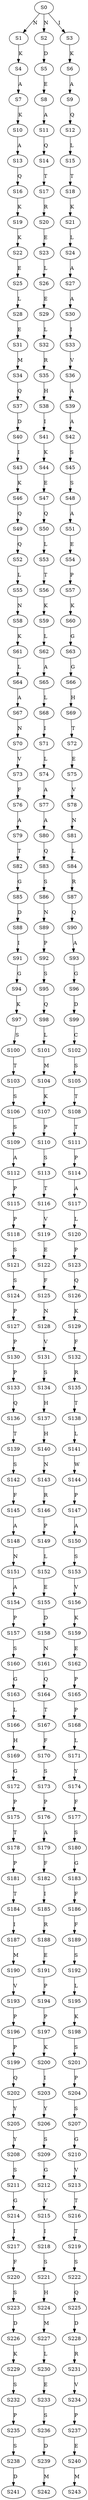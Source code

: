 strict digraph  {
	S0 -> S1 [ label = N ];
	S0 -> S2 [ label = N ];
	S0 -> S3 [ label = I ];
	S1 -> S4 [ label = K ];
	S2 -> S5 [ label = D ];
	S3 -> S6 [ label = K ];
	S4 -> S7 [ label = A ];
	S5 -> S8 [ label = E ];
	S6 -> S9 [ label = A ];
	S7 -> S10 [ label = K ];
	S8 -> S11 [ label = A ];
	S9 -> S12 [ label = Q ];
	S10 -> S13 [ label = A ];
	S11 -> S14 [ label = Q ];
	S12 -> S15 [ label = L ];
	S13 -> S16 [ label = Q ];
	S14 -> S17 [ label = T ];
	S15 -> S18 [ label = T ];
	S16 -> S19 [ label = K ];
	S17 -> S20 [ label = R ];
	S18 -> S21 [ label = K ];
	S19 -> S22 [ label = K ];
	S20 -> S23 [ label = E ];
	S21 -> S24 [ label = L ];
	S22 -> S25 [ label = E ];
	S23 -> S26 [ label = L ];
	S24 -> S27 [ label = A ];
	S25 -> S28 [ label = L ];
	S26 -> S29 [ label = E ];
	S27 -> S30 [ label = A ];
	S28 -> S31 [ label = E ];
	S29 -> S32 [ label = L ];
	S30 -> S33 [ label = I ];
	S31 -> S34 [ label = M ];
	S32 -> S35 [ label = R ];
	S33 -> S36 [ label = V ];
	S34 -> S37 [ label = Q ];
	S35 -> S38 [ label = H ];
	S36 -> S39 [ label = A ];
	S37 -> S40 [ label = D ];
	S38 -> S41 [ label = I ];
	S39 -> S42 [ label = A ];
	S40 -> S43 [ label = I ];
	S41 -> S44 [ label = K ];
	S42 -> S45 [ label = S ];
	S43 -> S46 [ label = K ];
	S44 -> S47 [ label = E ];
	S45 -> S48 [ label = S ];
	S46 -> S49 [ label = Q ];
	S47 -> S50 [ label = Q ];
	S48 -> S51 [ label = A ];
	S49 -> S52 [ label = Q ];
	S50 -> S53 [ label = L ];
	S51 -> S54 [ label = E ];
	S52 -> S55 [ label = L ];
	S53 -> S56 [ label = T ];
	S54 -> S57 [ label = P ];
	S55 -> S58 [ label = N ];
	S56 -> S59 [ label = K ];
	S57 -> S60 [ label = K ];
	S58 -> S61 [ label = K ];
	S59 -> S62 [ label = L ];
	S60 -> S63 [ label = G ];
	S61 -> S64 [ label = L ];
	S62 -> S65 [ label = A ];
	S63 -> S66 [ label = G ];
	S64 -> S67 [ label = A ];
	S65 -> S68 [ label = L ];
	S66 -> S69 [ label = H ];
	S67 -> S70 [ label = N ];
	S68 -> S71 [ label = I ];
	S69 -> S72 [ label = T ];
	S70 -> S73 [ label = V ];
	S71 -> S74 [ label = L ];
	S72 -> S75 [ label = E ];
	S73 -> S76 [ label = F ];
	S74 -> S77 [ label = A ];
	S75 -> S78 [ label = V ];
	S76 -> S79 [ label = A ];
	S77 -> S80 [ label = A ];
	S78 -> S81 [ label = N ];
	S79 -> S82 [ label = T ];
	S80 -> S83 [ label = Q ];
	S81 -> S84 [ label = L ];
	S82 -> S85 [ label = G ];
	S83 -> S86 [ label = S ];
	S84 -> S87 [ label = R ];
	S85 -> S88 [ label = D ];
	S86 -> S89 [ label = N ];
	S87 -> S90 [ label = Q ];
	S88 -> S91 [ label = I ];
	S89 -> S92 [ label = P ];
	S90 -> S93 [ label = A ];
	S91 -> S94 [ label = G ];
	S92 -> S95 [ label = S ];
	S93 -> S96 [ label = G ];
	S94 -> S97 [ label = K ];
	S95 -> S98 [ label = Q ];
	S96 -> S99 [ label = D ];
	S97 -> S100 [ label = S ];
	S98 -> S101 [ label = L ];
	S99 -> S102 [ label = C ];
	S100 -> S103 [ label = T ];
	S101 -> S104 [ label = M ];
	S102 -> S105 [ label = S ];
	S103 -> S106 [ label = S ];
	S104 -> S107 [ label = K ];
	S105 -> S108 [ label = T ];
	S106 -> S109 [ label = S ];
	S107 -> S110 [ label = P ];
	S108 -> S111 [ label = T ];
	S109 -> S112 [ label = A ];
	S110 -> S113 [ label = S ];
	S111 -> S114 [ label = P ];
	S112 -> S115 [ label = P ];
	S113 -> S116 [ label = T ];
	S114 -> S117 [ label = A ];
	S115 -> S118 [ label = P ];
	S116 -> S119 [ label = V ];
	S117 -> S120 [ label = L ];
	S118 -> S121 [ label = S ];
	S119 -> S122 [ label = E ];
	S120 -> S123 [ label = P ];
	S121 -> S124 [ label = S ];
	S122 -> S125 [ label = F ];
	S123 -> S126 [ label = Q ];
	S124 -> S127 [ label = P ];
	S125 -> S128 [ label = N ];
	S126 -> S129 [ label = K ];
	S127 -> S130 [ label = P ];
	S128 -> S131 [ label = V ];
	S129 -> S132 [ label = F ];
	S130 -> S133 [ label = P ];
	S131 -> S134 [ label = S ];
	S132 -> S135 [ label = R ];
	S133 -> S136 [ label = Q ];
	S134 -> S137 [ label = H ];
	S135 -> S138 [ label = T ];
	S136 -> S139 [ label = T ];
	S137 -> S140 [ label = H ];
	S138 -> S141 [ label = L ];
	S139 -> S142 [ label = S ];
	S140 -> S143 [ label = N ];
	S141 -> S144 [ label = W ];
	S142 -> S145 [ label = F ];
	S143 -> S146 [ label = R ];
	S144 -> S147 [ label = P ];
	S145 -> S148 [ label = A ];
	S146 -> S149 [ label = P ];
	S147 -> S150 [ label = A ];
	S148 -> S151 [ label = N ];
	S149 -> S152 [ label = L ];
	S150 -> S153 [ label = S ];
	S151 -> S154 [ label = A ];
	S152 -> S155 [ label = E ];
	S153 -> S156 [ label = V ];
	S154 -> S157 [ label = P ];
	S155 -> S158 [ label = D ];
	S156 -> S159 [ label = K ];
	S157 -> S160 [ label = S ];
	S158 -> S161 [ label = N ];
	S159 -> S162 [ label = E ];
	S160 -> S163 [ label = G ];
	S161 -> S164 [ label = Q ];
	S162 -> S165 [ label = P ];
	S163 -> S166 [ label = L ];
	S164 -> S167 [ label = T ];
	S165 -> S168 [ label = P ];
	S166 -> S169 [ label = H ];
	S167 -> S170 [ label = F ];
	S168 -> S171 [ label = L ];
	S169 -> S172 [ label = G ];
	S170 -> S173 [ label = S ];
	S171 -> S174 [ label = Y ];
	S172 -> S175 [ label = P ];
	S173 -> S176 [ label = P ];
	S174 -> S177 [ label = F ];
	S175 -> S178 [ label = T ];
	S176 -> S179 [ label = A ];
	S177 -> S180 [ label = S ];
	S178 -> S181 [ label = P ];
	S179 -> S182 [ label = F ];
	S180 -> S183 [ label = G ];
	S181 -> S184 [ label = T ];
	S182 -> S185 [ label = I ];
	S183 -> S186 [ label = F ];
	S184 -> S187 [ label = I ];
	S185 -> S188 [ label = R ];
	S186 -> S189 [ label = F ];
	S187 -> S190 [ label = M ];
	S188 -> S191 [ label = E ];
	S189 -> S192 [ label = S ];
	S190 -> S193 [ label = V ];
	S191 -> S194 [ label = P ];
	S192 -> S195 [ label = L ];
	S193 -> S196 [ label = P ];
	S194 -> S197 [ label = P ];
	S195 -> S198 [ label = K ];
	S196 -> S199 [ label = P ];
	S197 -> S200 [ label = K ];
	S198 -> S201 [ label = S ];
	S199 -> S202 [ label = Q ];
	S200 -> S203 [ label = I ];
	S201 -> S204 [ label = P ];
	S202 -> S205 [ label = Y ];
	S203 -> S206 [ label = Y ];
	S204 -> S207 [ label = S ];
	S205 -> S208 [ label = Y ];
	S206 -> S209 [ label = S ];
	S207 -> S210 [ label = G ];
	S208 -> S211 [ label = S ];
	S209 -> S212 [ label = G ];
	S210 -> S213 [ label = V ];
	S211 -> S214 [ label = G ];
	S212 -> S215 [ label = V ];
	S213 -> S216 [ label = T ];
	S214 -> S217 [ label = I ];
	S215 -> S218 [ label = I ];
	S216 -> S219 [ label = T ];
	S217 -> S220 [ label = F ];
	S218 -> S221 [ label = S ];
	S219 -> S222 [ label = S ];
	S220 -> S223 [ label = S ];
	S221 -> S224 [ label = H ];
	S222 -> S225 [ label = Q ];
	S223 -> S226 [ label = D ];
	S224 -> S227 [ label = M ];
	S225 -> S228 [ label = D ];
	S226 -> S229 [ label = K ];
	S227 -> S230 [ label = L ];
	S228 -> S231 [ label = R ];
	S229 -> S232 [ label = S ];
	S230 -> S233 [ label = E ];
	S231 -> S234 [ label = V ];
	S232 -> S235 [ label = P ];
	S233 -> S236 [ label = S ];
	S234 -> S237 [ label = P ];
	S235 -> S238 [ label = S ];
	S236 -> S239 [ label = D ];
	S237 -> S240 [ label = E ];
	S238 -> S241 [ label = D ];
	S239 -> S242 [ label = M ];
	S240 -> S243 [ label = M ];
}
